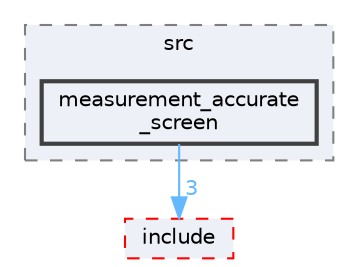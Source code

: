 digraph "C:/Github/PM3-Cable_Monitor/Software/Cable-Monitor_TouchGFX/Cable_Monitor_Horwey/TouchGFX/gui/src/measurement_accurate_screen"
{
 // LATEX_PDF_SIZE
  bgcolor="transparent";
  edge [fontname=Helvetica,fontsize=10,labelfontname=Helvetica,labelfontsize=10];
  node [fontname=Helvetica,fontsize=10,shape=box,height=0.2,width=0.4];
  compound=true
  subgraph clusterdir_fead4d3918e78267d6332d052aea3780 {
    graph [ bgcolor="#edf0f7", pencolor="grey50", label="src", fontname=Helvetica,fontsize=10 style="filled,dashed", URL="dir_fead4d3918e78267d6332d052aea3780.html",tooltip=""]
  dir_42e5c127705d67c2fad8ae4b78656065 [label="measurement_accurate\l_screen", fillcolor="#edf0f7", color="grey25", style="filled,bold", URL="dir_42e5c127705d67c2fad8ae4b78656065.html",tooltip=""];
  }
  dir_7d0e74372a50d3721000a94171d7e601 [label="include", fillcolor="#edf0f7", color="red", style="filled,dashed", URL="dir_7d0e74372a50d3721000a94171d7e601.html",tooltip=""];
  dir_42e5c127705d67c2fad8ae4b78656065->dir_7d0e74372a50d3721000a94171d7e601 [headlabel="3", labeldistance=1.5 headhref="dir_000019_000011.html" href="dir_000019_000011.html" color="steelblue1" fontcolor="steelblue1"];
}
